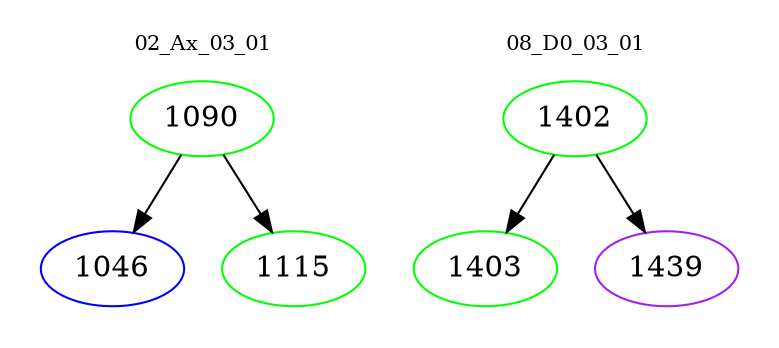 digraph{
subgraph cluster_0 {
color = white
label = "02_Ax_03_01";
fontsize=10;
T0_1090 [label="1090", color="green"]
T0_1090 -> T0_1046 [color="black"]
T0_1046 [label="1046", color="blue"]
T0_1090 -> T0_1115 [color="black"]
T0_1115 [label="1115", color="green"]
}
subgraph cluster_1 {
color = white
label = "08_D0_03_01";
fontsize=10;
T1_1402 [label="1402", color="green"]
T1_1402 -> T1_1403 [color="black"]
T1_1403 [label="1403", color="green"]
T1_1402 -> T1_1439 [color="black"]
T1_1439 [label="1439", color="purple"]
}
}
